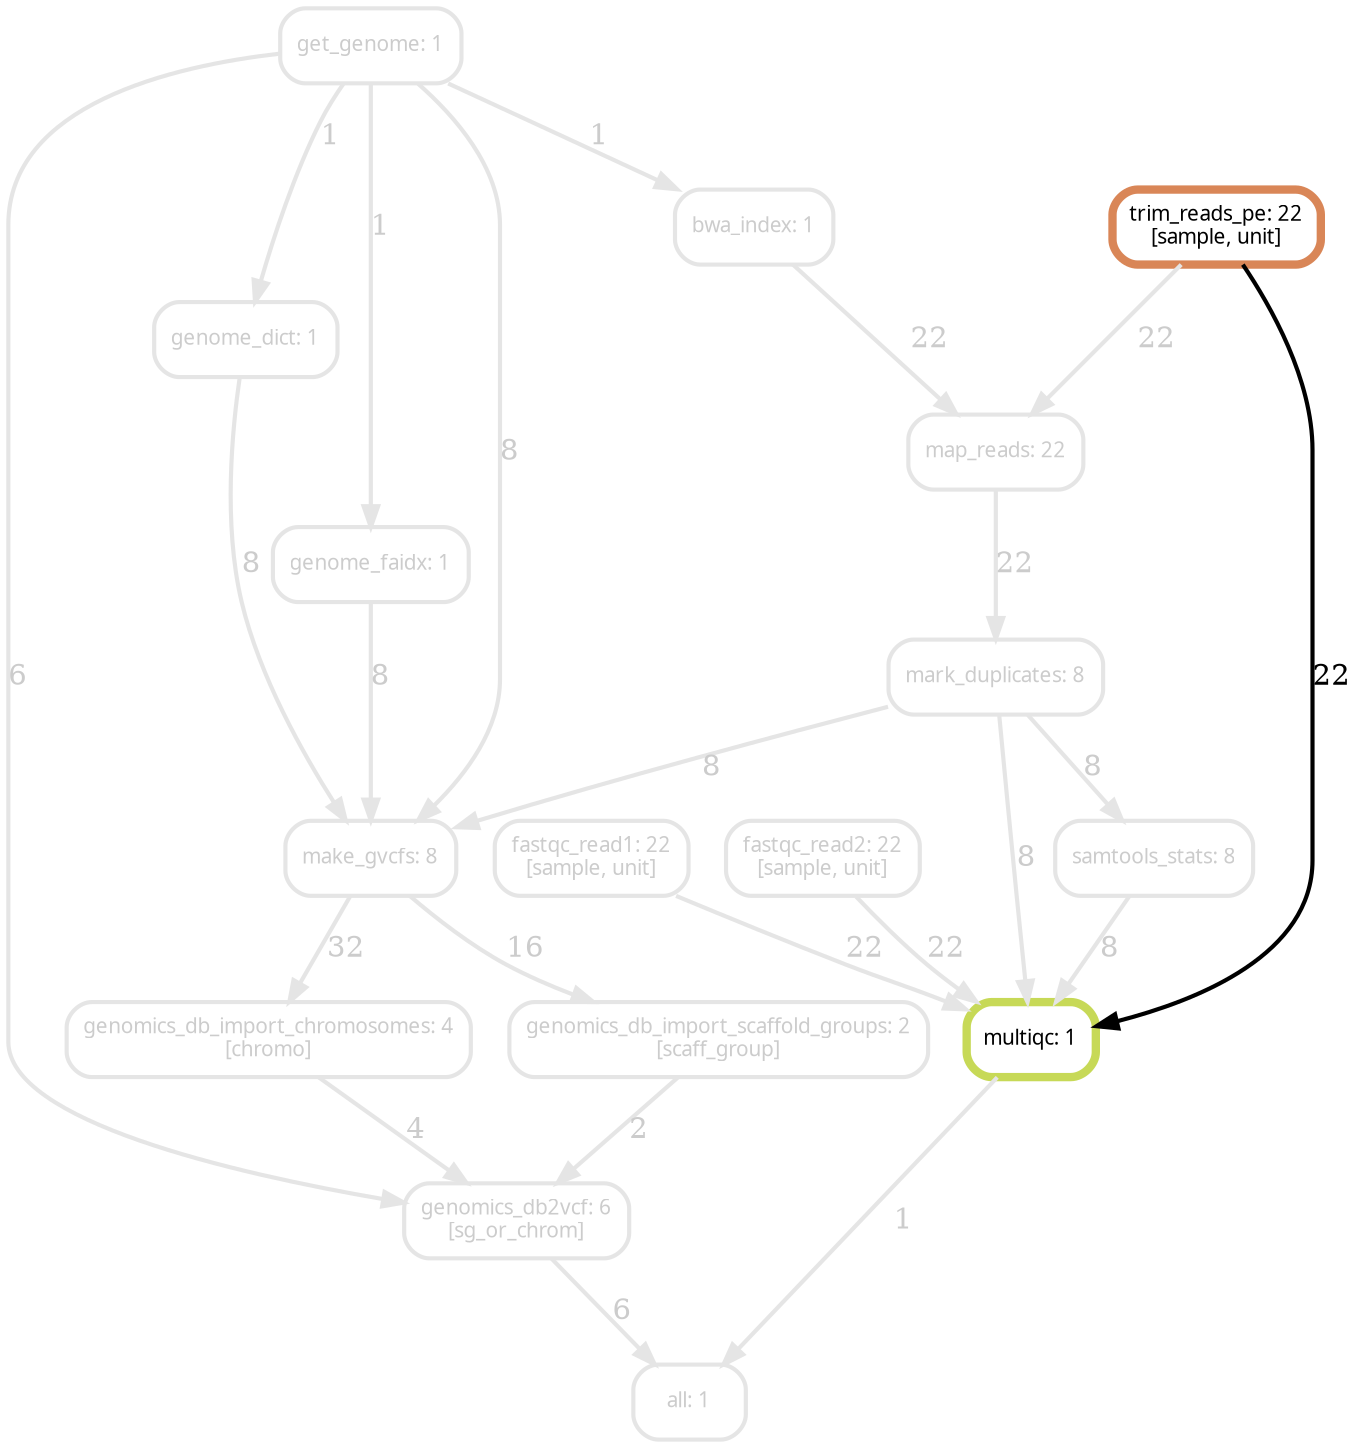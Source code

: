 digraph snakemake_dag {
    graph[bgcolor=white, margin=0];
    node[shape=box, style=rounded, fontname=sans,  color="gray90",  fontcolor="gray80",  fontsize=10, penwidth=2];
    edge[penwidth=2, color="gray90", fontcolor="gray80"];
    1[label = "bwa_index: 1", style="rounded"];
    2[label = "fastqc_read1: 22\n[sample, unit]", style="rounded"];
    3[label = "fastqc_read2: 22\n[sample, unit]", style="rounded"];
    4[label = "genome_dict: 1", style="rounded"];
    5[label = "genome_faidx: 1", style="rounded"];
    6[label = "genomics_db_import_chromosomes: 4\n[chromo]", style="rounded"];
    7[label = "genomics_db_import_scaffold_groups: 2\n[scaff_group]", style="rounded"];
    8[label = "genomics_db2vcf: 6\n[sg_or_chrom]", style="rounded"];
    9[label = "get_genome: 1", style="rounded"];
    10[label = "make_gvcfs: 8", style="rounded"];
    11[label = "map_reads: 22", style="rounded"];
    12[label = "mark_duplicates: 8", style="rounded"];
    13[label = "multiqc: 1", color = "0.19 0.6 0.85", style="rounded", fontcolor="black", penwidth=4];
    14[label = "samtools_stats: 8", style="rounded"];
    15[label = "trim_reads_pe: 22\n[sample, unit]", color = "0.06 0.6 0.85", style="rounded", fontcolor="black", penwidth=4];
    16[label = "all: 1", style="rounded"];
    1 -> 11 [label = "22"];
    2 -> 13 [label = "22"];
    3 -> 13 [label = "22"];
    4 -> 10 [label = "8"];
    5 -> 10 [label = "8"];
    6 -> 8 [label = "4"];
    7 -> 8 [label = "2"];
    8 -> 16 [label = "6"];
    9 -> 1 [label = "1"];
    9 -> 4 [label = "1"];
    9 -> 5 [label = "1"];
    9 -> 8 [label = "6"];
    9 -> 10 [label = "8"];
    10 -> 6 [label = "32"];
    10 -> 7 [label = "16"];
    11 -> 12 [label = "22"];
    12 -> 10 [label = "8"];
    12 -> 13 [label = "8"];
    12 -> 14 [label = "8"];
    13 -> 16 [label = "1"];
    14 -> 13 [label = "8"];
    15 -> 11 [label = "22"];
    15 -> 13 [label = "22", color="black", fontcolor="black"];
}

